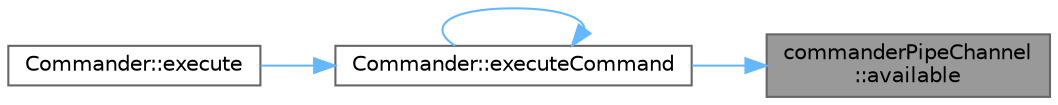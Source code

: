 digraph "commanderPipeChannel::available"
{
 // INTERACTIVE_SVG=YES
 // LATEX_PDF_SIZE
  bgcolor="transparent";
  edge [fontname=Helvetica,fontsize=10,labelfontname=Helvetica,labelfontsize=10];
  node [fontname=Helvetica,fontsize=10,shape=box,height=0.2,width=0.4];
  rankdir="RL";
  Node1 [label="commanderPipeChannel\l::available",height=0.2,width=0.4,color="gray40", fillcolor="grey60", style="filled", fontcolor="black",tooltip="Available bytes in the channel."];
  Node1 -> Node2 [dir="back",color="steelblue1",style="solid"];
  Node2 [label="Commander::executeCommand",height=0.2,width=0.4,color="grey40", fillcolor="white", style="filled",URL="$class_commander.html#adfb4a457de8907f222da537466adb84d",tooltip="Command execution."];
  Node2 -> Node3 [dir="back",color="steelblue1",style="solid"];
  Node3 [label="Commander::execute",height=0.2,width=0.4,color="grey40", fillcolor="white", style="filled",URL="$class_commander.html#aafe1ff979eae34461aaee3aaf8ee474c",tooltip="Default execution function."];
  Node2 -> Node2 [dir="back",color="steelblue1",style="solid"];
}
